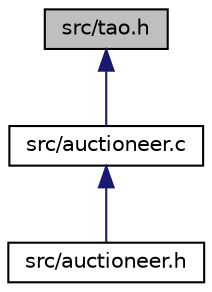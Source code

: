 digraph "src/tao.h"
{
  edge [fontname="Helvetica",fontsize="10",labelfontname="Helvetica",labelfontsize="10"];
  node [fontname="Helvetica",fontsize="10",shape=record];
  Node1 [label="src/tao.h",height=0.2,width=0.4,color="black", fillcolor="grey75", style="filled", fontcolor="black"];
  Node1 -> Node2 [dir="back",color="midnightblue",fontsize="10",style="solid",fontname="Helvetica"];
  Node2 [label="src/auctioneer.c",height=0.2,width=0.4,color="black", fillcolor="white", style="filled",URL="$auctioneer_8c.html"];
  Node2 -> Node3 [dir="back",color="midnightblue",fontsize="10",style="solid",fontname="Helvetica"];
  Node3 [label="src/auctioneer.h",height=0.2,width=0.4,color="black", fillcolor="white", style="filled",URL="$auctioneer_8h.html"];
}
